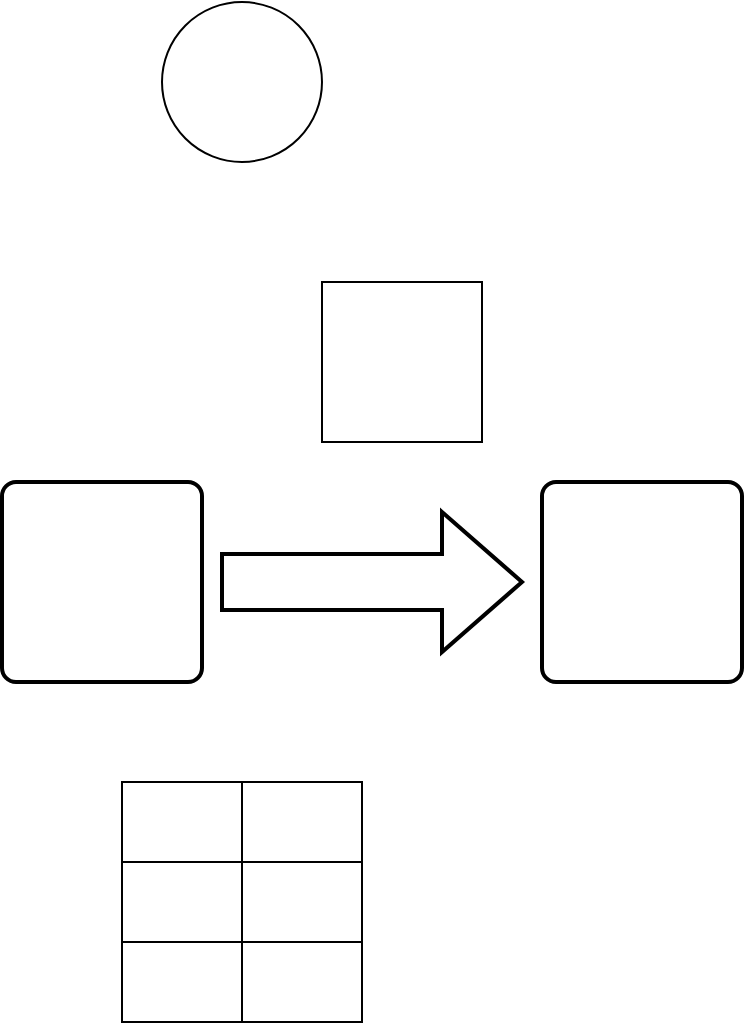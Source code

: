 <mxfile version="14.8.3" type="github" pages="2">
  <diagram id="HgXn4bs3075ut__wA0d7" name="Page-1">
    <mxGraphModel dx="788" dy="421" grid="1" gridSize="10" guides="1" tooltips="1" connect="1" arrows="1" fold="1" page="1" pageScale="1" pageWidth="827" pageHeight="1169" math="0" shadow="0">
      <root>
        <mxCell id="0" />
        <mxCell id="1" parent="0" />
        <mxCell id="5HZApvfThKNAqFVnb32M-19" value="" style="rounded=1;whiteSpace=wrap;html=1;absoluteArcSize=1;arcSize=14;strokeWidth=2;" vertex="1" parent="1">
          <mxGeometry x="390" y="1350" width="100" height="100" as="geometry" />
        </mxCell>
        <mxCell id="5HZApvfThKNAqFVnb32M-21" value="" style="rounded=1;whiteSpace=wrap;html=1;absoluteArcSize=1;arcSize=14;strokeWidth=2;" vertex="1" parent="1">
          <mxGeometry x="120" y="1350" width="100" height="100" as="geometry" />
        </mxCell>
        <mxCell id="5HZApvfThKNAqFVnb32M-23" value="" style="verticalLabelPosition=bottom;verticalAlign=top;html=1;strokeWidth=2;shape=mxgraph.arrows2.arrow;dy=0.6;dx=40;notch=0;" vertex="1" parent="1">
          <mxGeometry x="230" y="1365" width="150" height="70" as="geometry" />
        </mxCell>
        <mxCell id="5HZApvfThKNAqFVnb32M-24" value="" style="whiteSpace=wrap;html=1;aspect=fixed;" vertex="1" parent="1">
          <mxGeometry x="280" y="1250" width="80" height="80" as="geometry" />
        </mxCell>
        <mxCell id="5HZApvfThKNAqFVnb32M-25" value="" style="shape=table;startSize=0;container=1;collapsible=0;childLayout=tableLayout;" vertex="1" parent="1">
          <mxGeometry x="180" y="1500" width="120" height="120" as="geometry" />
        </mxCell>
        <mxCell id="5HZApvfThKNAqFVnb32M-26" value="" style="shape=partialRectangle;collapsible=0;dropTarget=0;pointerEvents=0;fillColor=none;top=0;left=0;bottom=0;right=0;points=[[0,0.5],[1,0.5]];portConstraint=eastwest;" vertex="1" parent="5HZApvfThKNAqFVnb32M-25">
          <mxGeometry width="120" height="40" as="geometry" />
        </mxCell>
        <mxCell id="5HZApvfThKNAqFVnb32M-27" value="" style="shape=partialRectangle;html=1;whiteSpace=wrap;connectable=0;overflow=hidden;fillColor=none;top=0;left=0;bottom=0;right=0;" vertex="1" parent="5HZApvfThKNAqFVnb32M-26">
          <mxGeometry width="60" height="40" as="geometry" />
        </mxCell>
        <mxCell id="5HZApvfThKNAqFVnb32M-28" value="" style="shape=partialRectangle;html=1;whiteSpace=wrap;connectable=0;overflow=hidden;fillColor=none;top=0;left=0;bottom=0;right=0;" vertex="1" parent="5HZApvfThKNAqFVnb32M-26">
          <mxGeometry x="60" width="60" height="40" as="geometry" />
        </mxCell>
        <mxCell id="5HZApvfThKNAqFVnb32M-29" value="" style="shape=partialRectangle;collapsible=0;dropTarget=0;pointerEvents=0;fillColor=none;top=0;left=0;bottom=0;right=0;points=[[0,0.5],[1,0.5]];portConstraint=eastwest;" vertex="1" parent="5HZApvfThKNAqFVnb32M-25">
          <mxGeometry y="40" width="120" height="40" as="geometry" />
        </mxCell>
        <mxCell id="5HZApvfThKNAqFVnb32M-30" value="" style="shape=partialRectangle;html=1;whiteSpace=wrap;connectable=0;overflow=hidden;fillColor=none;top=0;left=0;bottom=0;right=0;" vertex="1" parent="5HZApvfThKNAqFVnb32M-29">
          <mxGeometry width="60" height="40" as="geometry" />
        </mxCell>
        <mxCell id="5HZApvfThKNAqFVnb32M-31" value="" style="shape=partialRectangle;html=1;whiteSpace=wrap;connectable=0;overflow=hidden;fillColor=none;top=0;left=0;bottom=0;right=0;" vertex="1" parent="5HZApvfThKNAqFVnb32M-29">
          <mxGeometry x="60" width="60" height="40" as="geometry" />
        </mxCell>
        <mxCell id="5HZApvfThKNAqFVnb32M-32" value="" style="shape=partialRectangle;collapsible=0;dropTarget=0;pointerEvents=0;fillColor=none;top=0;left=0;bottom=0;right=0;points=[[0,0.5],[1,0.5]];portConstraint=eastwest;" vertex="1" parent="5HZApvfThKNAqFVnb32M-25">
          <mxGeometry y="80" width="120" height="40" as="geometry" />
        </mxCell>
        <mxCell id="5HZApvfThKNAqFVnb32M-33" value="" style="shape=partialRectangle;html=1;whiteSpace=wrap;connectable=0;overflow=hidden;fillColor=none;top=0;left=0;bottom=0;right=0;" vertex="1" parent="5HZApvfThKNAqFVnb32M-32">
          <mxGeometry width="60" height="40" as="geometry" />
        </mxCell>
        <mxCell id="5HZApvfThKNAqFVnb32M-34" value="" style="shape=partialRectangle;html=1;whiteSpace=wrap;connectable=0;overflow=hidden;fillColor=none;top=0;left=0;bottom=0;right=0;" vertex="1" parent="5HZApvfThKNAqFVnb32M-32">
          <mxGeometry x="60" width="60" height="40" as="geometry" />
        </mxCell>
        <mxCell id="5HZApvfThKNAqFVnb32M-35" value="" style="ellipse;whiteSpace=wrap;html=1;" vertex="1" parent="1">
          <mxGeometry x="200" y="1110" width="80" height="80" as="geometry" />
        </mxCell>
      </root>
    </mxGraphModel>
  </diagram>
  <diagram id="7veD1rfkWWmTa7-4xYF4" name="Page-2">
    <mxGraphModel dx="946" dy="505" grid="1" gridSize="10" guides="1" tooltips="1" connect="1" arrows="1" fold="1" page="1" pageScale="1" pageWidth="827" pageHeight="1169" math="0" shadow="0">
      <root>
        <mxCell id="8iImxAh3E2b-JkPkix3L-0" />
        <mxCell id="8iImxAh3E2b-JkPkix3L-1" parent="8iImxAh3E2b-JkPkix3L-0" />
      </root>
    </mxGraphModel>
  </diagram>
</mxfile>
